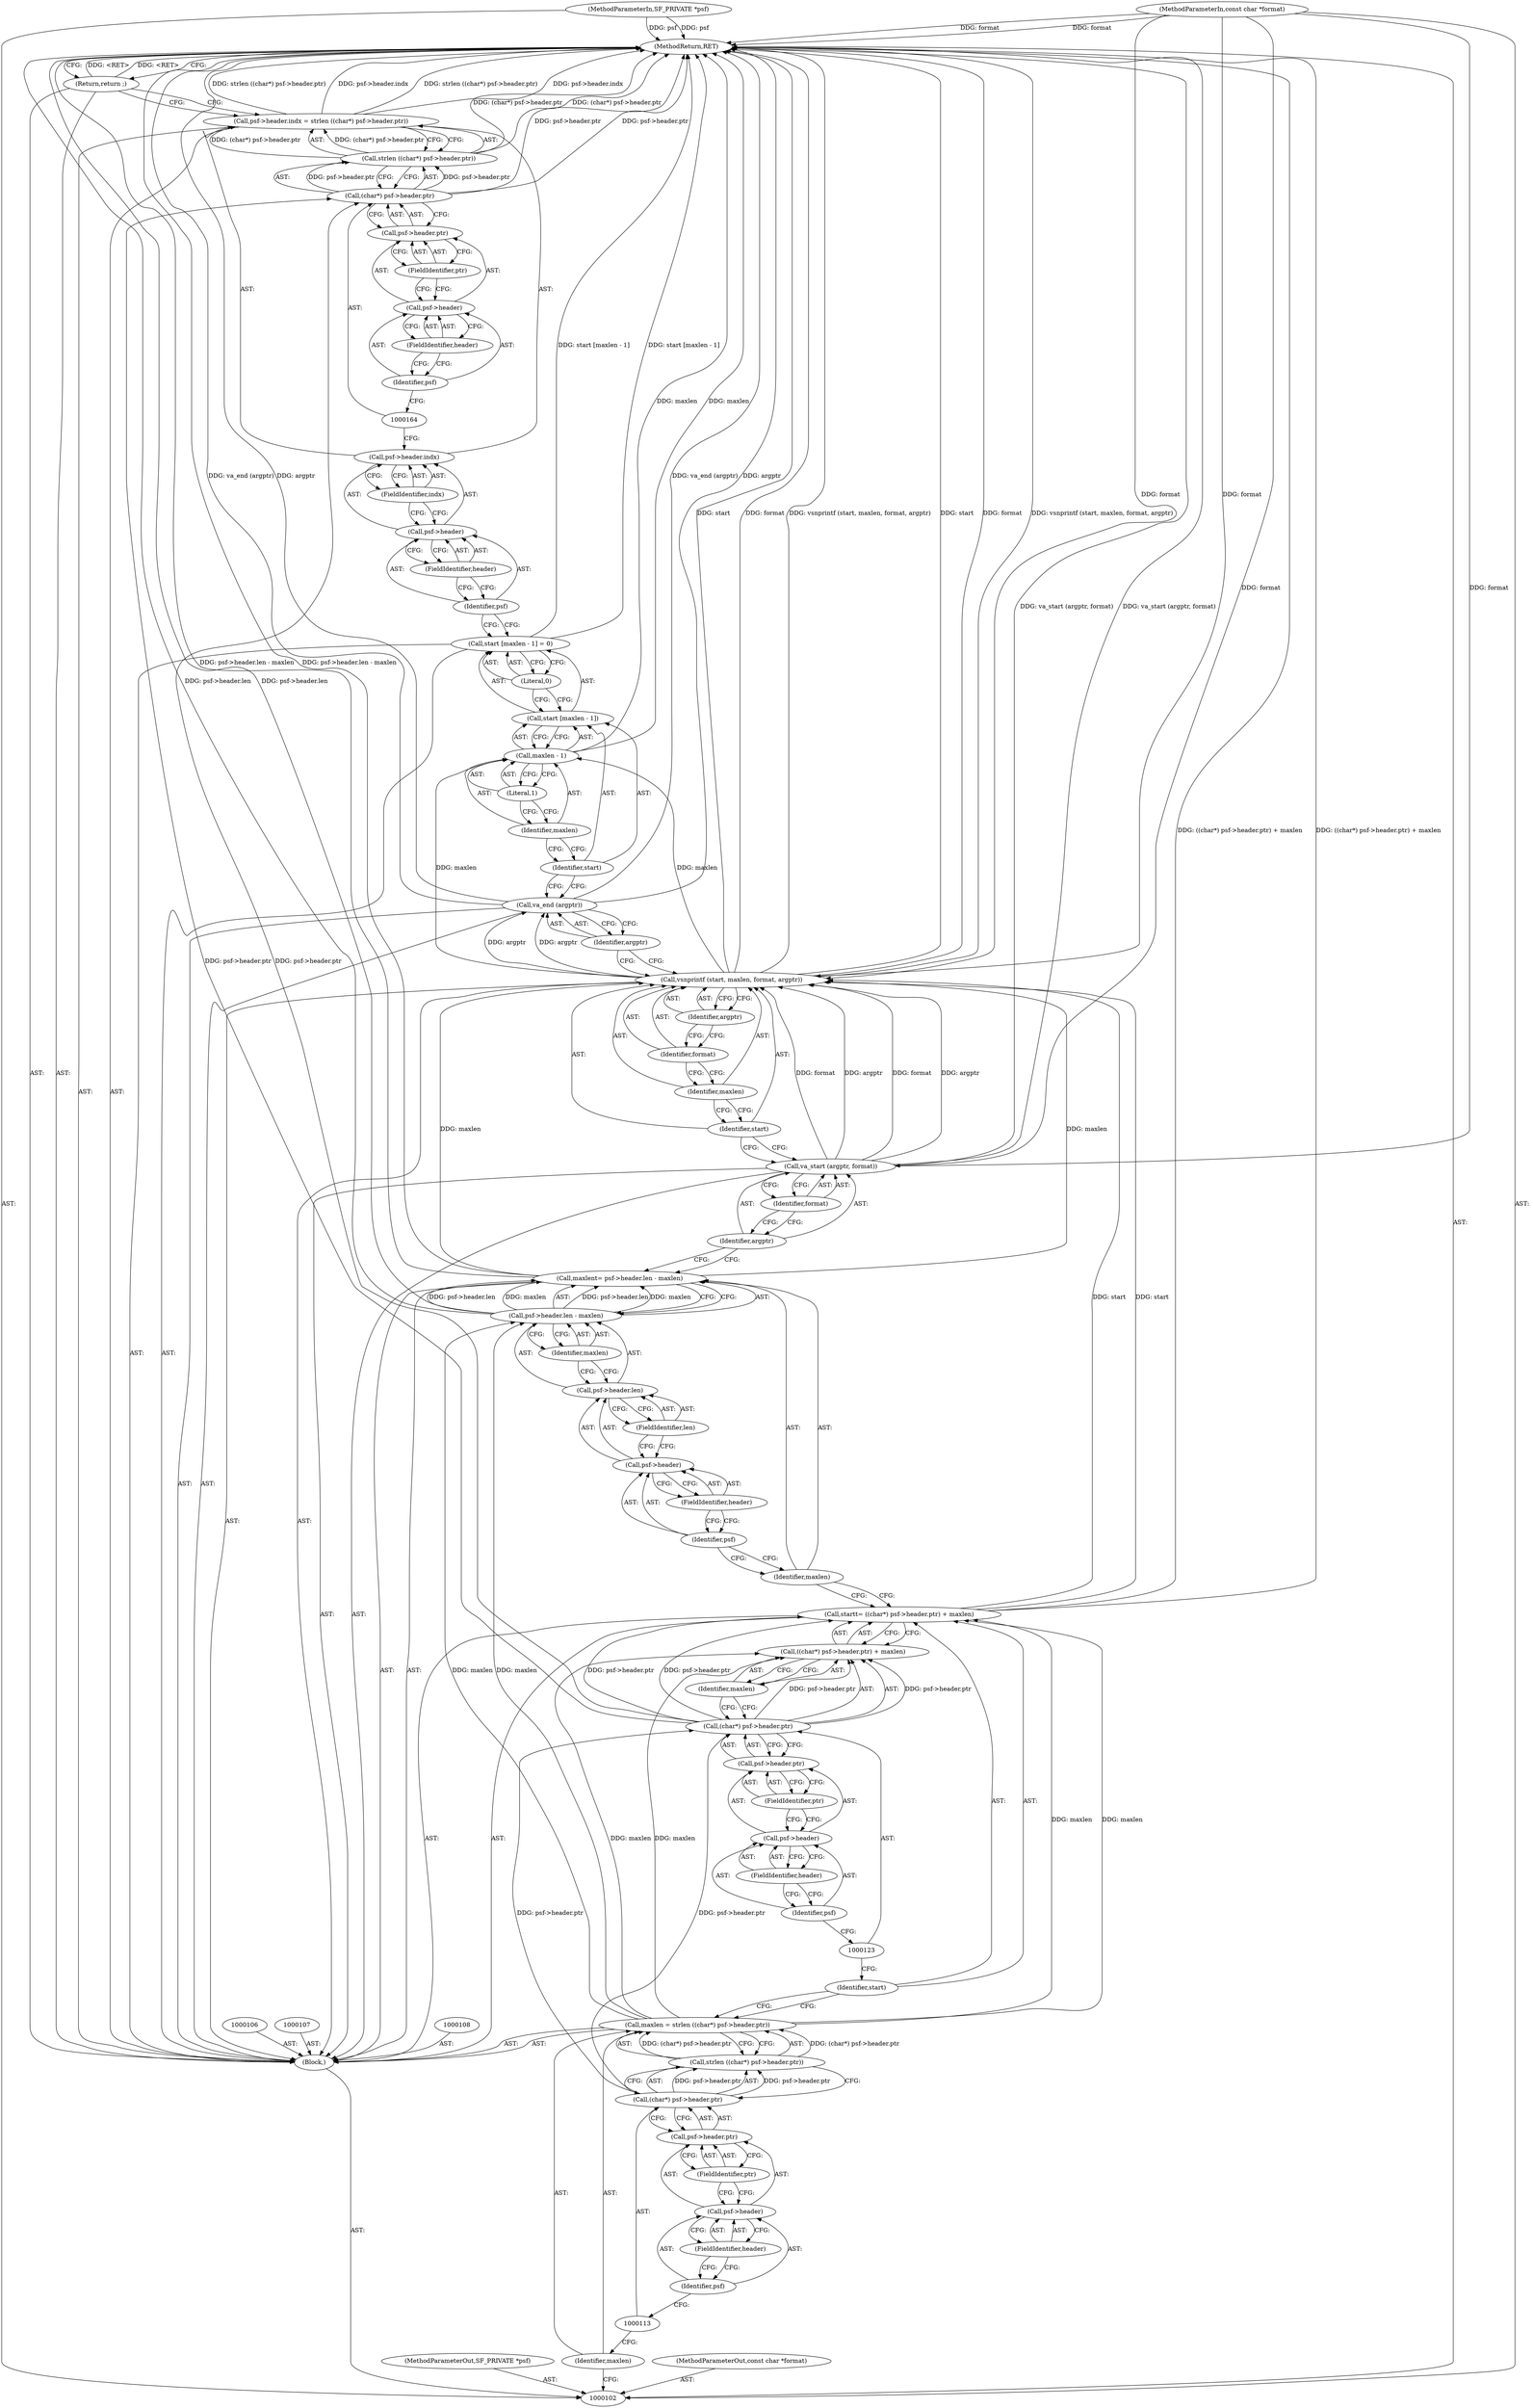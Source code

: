 digraph "0_libsndfile_708e996c87c5fae77b104ccfeb8f6db784c32074_15" {
"1000171" [label="(MethodReturn,RET)"];
"1000103" [label="(MethodParameterIn,SF_PRIVATE *psf)"];
"1000234" [label="(MethodParameterOut,SF_PRIVATE *psf)"];
"1000104" [label="(MethodParameterIn,const char *format)"];
"1000235" [label="(MethodParameterOut,const char *format)"];
"1000140" [label="(Identifier,argptr)"];
"1000139" [label="(Call,va_start (argptr, format))"];
"1000141" [label="(Identifier,format)"];
"1000143" [label="(Identifier,start)"];
"1000142" [label="(Call,vsnprintf (start, maxlen, format, argptr))"];
"1000144" [label="(Identifier,maxlen)"];
"1000145" [label="(Identifier,format)"];
"1000146" [label="(Identifier,argptr)"];
"1000147" [label="(Call,va_end (argptr))"];
"1000148" [label="(Identifier,argptr)"];
"1000154" [label="(Literal,1)"];
"1000149" [label="(Call,start [maxlen - 1] = 0)"];
"1000150" [label="(Call,start [maxlen - 1])"];
"1000151" [label="(Identifier,start)"];
"1000155" [label="(Literal,0)"];
"1000152" [label="(Call,maxlen - 1)"];
"1000153" [label="(Identifier,maxlen)"];
"1000156" [label="(Call,psf->header.indx = strlen ((char*) psf->header.ptr))"];
"1000157" [label="(Call,psf->header.indx)"];
"1000158" [label="(Call,psf->header)"];
"1000159" [label="(Identifier,psf)"];
"1000161" [label="(FieldIdentifier,indx)"];
"1000162" [label="(Call,strlen ((char*) psf->header.ptr))"];
"1000163" [label="(Call,(char*) psf->header.ptr)"];
"1000165" [label="(Call,psf->header.ptr)"];
"1000166" [label="(Call,psf->header)"];
"1000167" [label="(Identifier,psf)"];
"1000168" [label="(FieldIdentifier,header)"];
"1000169" [label="(FieldIdentifier,ptr)"];
"1000160" [label="(FieldIdentifier,header)"];
"1000170" [label="(Return,return ;)"];
"1000105" [label="(Block,)"];
"1000109" [label="(Call,maxlen = strlen ((char*) psf->header.ptr))"];
"1000110" [label="(Identifier,maxlen)"];
"1000111" [label="(Call,strlen ((char*) psf->header.ptr))"];
"1000112" [label="(Call,(char*) psf->header.ptr)"];
"1000114" [label="(Call,psf->header.ptr)"];
"1000115" [label="(Call,psf->header)"];
"1000116" [label="(Identifier,psf)"];
"1000117" [label="(FieldIdentifier,header)"];
"1000118" [label="(FieldIdentifier,ptr)"];
"1000119" [label="(Call,start\t= ((char*) psf->header.ptr) + maxlen)"];
"1000120" [label="(Identifier,start)"];
"1000122" [label="(Call,(char*) psf->header.ptr)"];
"1000124" [label="(Call,psf->header.ptr)"];
"1000125" [label="(Call,psf->header)"];
"1000126" [label="(Identifier,psf)"];
"1000127" [label="(FieldIdentifier,header)"];
"1000128" [label="(FieldIdentifier,ptr)"];
"1000129" [label="(Identifier,maxlen)"];
"1000121" [label="(Call,((char*) psf->header.ptr) + maxlen)"];
"1000130" [label="(Call,maxlen\t= psf->header.len - maxlen)"];
"1000131" [label="(Identifier,maxlen)"];
"1000132" [label="(Call,psf->header.len - maxlen)"];
"1000133" [label="(Call,psf->header.len)"];
"1000134" [label="(Call,psf->header)"];
"1000135" [label="(Identifier,psf)"];
"1000136" [label="(FieldIdentifier,header)"];
"1000137" [label="(FieldIdentifier,len)"];
"1000138" [label="(Identifier,maxlen)"];
"1000171" -> "1000102"  [label="AST: "];
"1000171" -> "1000170"  [label="CFG: "];
"1000170" -> "1000171"  [label="DDG: <RET>"];
"1000142" -> "1000171"  [label="DDG: vsnprintf (start, maxlen, format, argptr)"];
"1000142" -> "1000171"  [label="DDG: start"];
"1000142" -> "1000171"  [label="DDG: format"];
"1000156" -> "1000171"  [label="DDG: psf->header.indx"];
"1000156" -> "1000171"  [label="DDG: strlen ((char*) psf->header.ptr)"];
"1000104" -> "1000171"  [label="DDG: format"];
"1000103" -> "1000171"  [label="DDG: psf"];
"1000119" -> "1000171"  [label="DDG: ((char*) psf->header.ptr) + maxlen"];
"1000152" -> "1000171"  [label="DDG: maxlen"];
"1000132" -> "1000171"  [label="DDG: psf->header.len"];
"1000149" -> "1000171"  [label="DDG: start [maxlen - 1]"];
"1000147" -> "1000171"  [label="DDG: va_end (argptr)"];
"1000147" -> "1000171"  [label="DDG: argptr"];
"1000163" -> "1000171"  [label="DDG: psf->header.ptr"];
"1000130" -> "1000171"  [label="DDG: psf->header.len - maxlen"];
"1000139" -> "1000171"  [label="DDG: va_start (argptr, format)"];
"1000162" -> "1000171"  [label="DDG: (char*) psf->header.ptr"];
"1000103" -> "1000102"  [label="AST: "];
"1000103" -> "1000171"  [label="DDG: psf"];
"1000234" -> "1000102"  [label="AST: "];
"1000104" -> "1000102"  [label="AST: "];
"1000104" -> "1000171"  [label="DDG: format"];
"1000104" -> "1000139"  [label="DDG: format"];
"1000104" -> "1000142"  [label="DDG: format"];
"1000235" -> "1000102"  [label="AST: "];
"1000140" -> "1000139"  [label="AST: "];
"1000140" -> "1000130"  [label="CFG: "];
"1000141" -> "1000140"  [label="CFG: "];
"1000139" -> "1000105"  [label="AST: "];
"1000139" -> "1000141"  [label="CFG: "];
"1000140" -> "1000139"  [label="AST: "];
"1000141" -> "1000139"  [label="AST: "];
"1000143" -> "1000139"  [label="CFG: "];
"1000139" -> "1000171"  [label="DDG: va_start (argptr, format)"];
"1000104" -> "1000139"  [label="DDG: format"];
"1000139" -> "1000142"  [label="DDG: format"];
"1000139" -> "1000142"  [label="DDG: argptr"];
"1000141" -> "1000139"  [label="AST: "];
"1000141" -> "1000140"  [label="CFG: "];
"1000139" -> "1000141"  [label="CFG: "];
"1000143" -> "1000142"  [label="AST: "];
"1000143" -> "1000139"  [label="CFG: "];
"1000144" -> "1000143"  [label="CFG: "];
"1000142" -> "1000105"  [label="AST: "];
"1000142" -> "1000146"  [label="CFG: "];
"1000143" -> "1000142"  [label="AST: "];
"1000144" -> "1000142"  [label="AST: "];
"1000145" -> "1000142"  [label="AST: "];
"1000146" -> "1000142"  [label="AST: "];
"1000148" -> "1000142"  [label="CFG: "];
"1000142" -> "1000171"  [label="DDG: vsnprintf (start, maxlen, format, argptr)"];
"1000142" -> "1000171"  [label="DDG: start"];
"1000142" -> "1000171"  [label="DDG: format"];
"1000119" -> "1000142"  [label="DDG: start"];
"1000130" -> "1000142"  [label="DDG: maxlen"];
"1000139" -> "1000142"  [label="DDG: format"];
"1000139" -> "1000142"  [label="DDG: argptr"];
"1000104" -> "1000142"  [label="DDG: format"];
"1000142" -> "1000147"  [label="DDG: argptr"];
"1000142" -> "1000152"  [label="DDG: maxlen"];
"1000144" -> "1000142"  [label="AST: "];
"1000144" -> "1000143"  [label="CFG: "];
"1000145" -> "1000144"  [label="CFG: "];
"1000145" -> "1000142"  [label="AST: "];
"1000145" -> "1000144"  [label="CFG: "];
"1000146" -> "1000145"  [label="CFG: "];
"1000146" -> "1000142"  [label="AST: "];
"1000146" -> "1000145"  [label="CFG: "];
"1000142" -> "1000146"  [label="CFG: "];
"1000147" -> "1000105"  [label="AST: "];
"1000147" -> "1000148"  [label="CFG: "];
"1000148" -> "1000147"  [label="AST: "];
"1000151" -> "1000147"  [label="CFG: "];
"1000147" -> "1000171"  [label="DDG: va_end (argptr)"];
"1000147" -> "1000171"  [label="DDG: argptr"];
"1000142" -> "1000147"  [label="DDG: argptr"];
"1000148" -> "1000147"  [label="AST: "];
"1000148" -> "1000142"  [label="CFG: "];
"1000147" -> "1000148"  [label="CFG: "];
"1000154" -> "1000152"  [label="AST: "];
"1000154" -> "1000153"  [label="CFG: "];
"1000152" -> "1000154"  [label="CFG: "];
"1000149" -> "1000105"  [label="AST: "];
"1000149" -> "1000155"  [label="CFG: "];
"1000150" -> "1000149"  [label="AST: "];
"1000155" -> "1000149"  [label="AST: "];
"1000159" -> "1000149"  [label="CFG: "];
"1000149" -> "1000171"  [label="DDG: start [maxlen - 1]"];
"1000150" -> "1000149"  [label="AST: "];
"1000150" -> "1000152"  [label="CFG: "];
"1000151" -> "1000150"  [label="AST: "];
"1000152" -> "1000150"  [label="AST: "];
"1000155" -> "1000150"  [label="CFG: "];
"1000151" -> "1000150"  [label="AST: "];
"1000151" -> "1000147"  [label="CFG: "];
"1000153" -> "1000151"  [label="CFG: "];
"1000155" -> "1000149"  [label="AST: "];
"1000155" -> "1000150"  [label="CFG: "];
"1000149" -> "1000155"  [label="CFG: "];
"1000152" -> "1000150"  [label="AST: "];
"1000152" -> "1000154"  [label="CFG: "];
"1000153" -> "1000152"  [label="AST: "];
"1000154" -> "1000152"  [label="AST: "];
"1000150" -> "1000152"  [label="CFG: "];
"1000152" -> "1000171"  [label="DDG: maxlen"];
"1000142" -> "1000152"  [label="DDG: maxlen"];
"1000153" -> "1000152"  [label="AST: "];
"1000153" -> "1000151"  [label="CFG: "];
"1000154" -> "1000153"  [label="CFG: "];
"1000156" -> "1000105"  [label="AST: "];
"1000156" -> "1000162"  [label="CFG: "];
"1000157" -> "1000156"  [label="AST: "];
"1000162" -> "1000156"  [label="AST: "];
"1000170" -> "1000156"  [label="CFG: "];
"1000156" -> "1000171"  [label="DDG: psf->header.indx"];
"1000156" -> "1000171"  [label="DDG: strlen ((char*) psf->header.ptr)"];
"1000162" -> "1000156"  [label="DDG: (char*) psf->header.ptr"];
"1000157" -> "1000156"  [label="AST: "];
"1000157" -> "1000161"  [label="CFG: "];
"1000158" -> "1000157"  [label="AST: "];
"1000161" -> "1000157"  [label="AST: "];
"1000164" -> "1000157"  [label="CFG: "];
"1000158" -> "1000157"  [label="AST: "];
"1000158" -> "1000160"  [label="CFG: "];
"1000159" -> "1000158"  [label="AST: "];
"1000160" -> "1000158"  [label="AST: "];
"1000161" -> "1000158"  [label="CFG: "];
"1000159" -> "1000158"  [label="AST: "];
"1000159" -> "1000149"  [label="CFG: "];
"1000160" -> "1000159"  [label="CFG: "];
"1000161" -> "1000157"  [label="AST: "];
"1000161" -> "1000158"  [label="CFG: "];
"1000157" -> "1000161"  [label="CFG: "];
"1000162" -> "1000156"  [label="AST: "];
"1000162" -> "1000163"  [label="CFG: "];
"1000163" -> "1000162"  [label="AST: "];
"1000156" -> "1000162"  [label="CFG: "];
"1000162" -> "1000171"  [label="DDG: (char*) psf->header.ptr"];
"1000162" -> "1000156"  [label="DDG: (char*) psf->header.ptr"];
"1000163" -> "1000162"  [label="DDG: psf->header.ptr"];
"1000163" -> "1000162"  [label="AST: "];
"1000163" -> "1000165"  [label="CFG: "];
"1000164" -> "1000163"  [label="AST: "];
"1000165" -> "1000163"  [label="AST: "];
"1000162" -> "1000163"  [label="CFG: "];
"1000163" -> "1000171"  [label="DDG: psf->header.ptr"];
"1000163" -> "1000162"  [label="DDG: psf->header.ptr"];
"1000122" -> "1000163"  [label="DDG: psf->header.ptr"];
"1000165" -> "1000163"  [label="AST: "];
"1000165" -> "1000169"  [label="CFG: "];
"1000166" -> "1000165"  [label="AST: "];
"1000169" -> "1000165"  [label="AST: "];
"1000163" -> "1000165"  [label="CFG: "];
"1000166" -> "1000165"  [label="AST: "];
"1000166" -> "1000168"  [label="CFG: "];
"1000167" -> "1000166"  [label="AST: "];
"1000168" -> "1000166"  [label="AST: "];
"1000169" -> "1000166"  [label="CFG: "];
"1000167" -> "1000166"  [label="AST: "];
"1000167" -> "1000164"  [label="CFG: "];
"1000168" -> "1000167"  [label="CFG: "];
"1000168" -> "1000166"  [label="AST: "];
"1000168" -> "1000167"  [label="CFG: "];
"1000166" -> "1000168"  [label="CFG: "];
"1000169" -> "1000165"  [label="AST: "];
"1000169" -> "1000166"  [label="CFG: "];
"1000165" -> "1000169"  [label="CFG: "];
"1000160" -> "1000158"  [label="AST: "];
"1000160" -> "1000159"  [label="CFG: "];
"1000158" -> "1000160"  [label="CFG: "];
"1000170" -> "1000105"  [label="AST: "];
"1000170" -> "1000156"  [label="CFG: "];
"1000171" -> "1000170"  [label="CFG: "];
"1000170" -> "1000171"  [label="DDG: <RET>"];
"1000105" -> "1000102"  [label="AST: "];
"1000106" -> "1000105"  [label="AST: "];
"1000107" -> "1000105"  [label="AST: "];
"1000108" -> "1000105"  [label="AST: "];
"1000109" -> "1000105"  [label="AST: "];
"1000119" -> "1000105"  [label="AST: "];
"1000130" -> "1000105"  [label="AST: "];
"1000139" -> "1000105"  [label="AST: "];
"1000142" -> "1000105"  [label="AST: "];
"1000147" -> "1000105"  [label="AST: "];
"1000149" -> "1000105"  [label="AST: "];
"1000156" -> "1000105"  [label="AST: "];
"1000170" -> "1000105"  [label="AST: "];
"1000109" -> "1000105"  [label="AST: "];
"1000109" -> "1000111"  [label="CFG: "];
"1000110" -> "1000109"  [label="AST: "];
"1000111" -> "1000109"  [label="AST: "];
"1000120" -> "1000109"  [label="CFG: "];
"1000111" -> "1000109"  [label="DDG: (char*) psf->header.ptr"];
"1000109" -> "1000119"  [label="DDG: maxlen"];
"1000109" -> "1000121"  [label="DDG: maxlen"];
"1000109" -> "1000132"  [label="DDG: maxlen"];
"1000110" -> "1000109"  [label="AST: "];
"1000110" -> "1000102"  [label="CFG: "];
"1000113" -> "1000110"  [label="CFG: "];
"1000111" -> "1000109"  [label="AST: "];
"1000111" -> "1000112"  [label="CFG: "];
"1000112" -> "1000111"  [label="AST: "];
"1000109" -> "1000111"  [label="CFG: "];
"1000111" -> "1000109"  [label="DDG: (char*) psf->header.ptr"];
"1000112" -> "1000111"  [label="DDG: psf->header.ptr"];
"1000112" -> "1000111"  [label="AST: "];
"1000112" -> "1000114"  [label="CFG: "];
"1000113" -> "1000112"  [label="AST: "];
"1000114" -> "1000112"  [label="AST: "];
"1000111" -> "1000112"  [label="CFG: "];
"1000112" -> "1000111"  [label="DDG: psf->header.ptr"];
"1000112" -> "1000122"  [label="DDG: psf->header.ptr"];
"1000114" -> "1000112"  [label="AST: "];
"1000114" -> "1000118"  [label="CFG: "];
"1000115" -> "1000114"  [label="AST: "];
"1000118" -> "1000114"  [label="AST: "];
"1000112" -> "1000114"  [label="CFG: "];
"1000115" -> "1000114"  [label="AST: "];
"1000115" -> "1000117"  [label="CFG: "];
"1000116" -> "1000115"  [label="AST: "];
"1000117" -> "1000115"  [label="AST: "];
"1000118" -> "1000115"  [label="CFG: "];
"1000116" -> "1000115"  [label="AST: "];
"1000116" -> "1000113"  [label="CFG: "];
"1000117" -> "1000116"  [label="CFG: "];
"1000117" -> "1000115"  [label="AST: "];
"1000117" -> "1000116"  [label="CFG: "];
"1000115" -> "1000117"  [label="CFG: "];
"1000118" -> "1000114"  [label="AST: "];
"1000118" -> "1000115"  [label="CFG: "];
"1000114" -> "1000118"  [label="CFG: "];
"1000119" -> "1000105"  [label="AST: "];
"1000119" -> "1000121"  [label="CFG: "];
"1000120" -> "1000119"  [label="AST: "];
"1000121" -> "1000119"  [label="AST: "];
"1000131" -> "1000119"  [label="CFG: "];
"1000119" -> "1000171"  [label="DDG: ((char*) psf->header.ptr) + maxlen"];
"1000122" -> "1000119"  [label="DDG: psf->header.ptr"];
"1000109" -> "1000119"  [label="DDG: maxlen"];
"1000119" -> "1000142"  [label="DDG: start"];
"1000120" -> "1000119"  [label="AST: "];
"1000120" -> "1000109"  [label="CFG: "];
"1000123" -> "1000120"  [label="CFG: "];
"1000122" -> "1000121"  [label="AST: "];
"1000122" -> "1000124"  [label="CFG: "];
"1000123" -> "1000122"  [label="AST: "];
"1000124" -> "1000122"  [label="AST: "];
"1000129" -> "1000122"  [label="CFG: "];
"1000122" -> "1000119"  [label="DDG: psf->header.ptr"];
"1000122" -> "1000121"  [label="DDG: psf->header.ptr"];
"1000112" -> "1000122"  [label="DDG: psf->header.ptr"];
"1000122" -> "1000163"  [label="DDG: psf->header.ptr"];
"1000124" -> "1000122"  [label="AST: "];
"1000124" -> "1000128"  [label="CFG: "];
"1000125" -> "1000124"  [label="AST: "];
"1000128" -> "1000124"  [label="AST: "];
"1000122" -> "1000124"  [label="CFG: "];
"1000125" -> "1000124"  [label="AST: "];
"1000125" -> "1000127"  [label="CFG: "];
"1000126" -> "1000125"  [label="AST: "];
"1000127" -> "1000125"  [label="AST: "];
"1000128" -> "1000125"  [label="CFG: "];
"1000126" -> "1000125"  [label="AST: "];
"1000126" -> "1000123"  [label="CFG: "];
"1000127" -> "1000126"  [label="CFG: "];
"1000127" -> "1000125"  [label="AST: "];
"1000127" -> "1000126"  [label="CFG: "];
"1000125" -> "1000127"  [label="CFG: "];
"1000128" -> "1000124"  [label="AST: "];
"1000128" -> "1000125"  [label="CFG: "];
"1000124" -> "1000128"  [label="CFG: "];
"1000129" -> "1000121"  [label="AST: "];
"1000129" -> "1000122"  [label="CFG: "];
"1000121" -> "1000129"  [label="CFG: "];
"1000121" -> "1000119"  [label="AST: "];
"1000121" -> "1000129"  [label="CFG: "];
"1000122" -> "1000121"  [label="AST: "];
"1000129" -> "1000121"  [label="AST: "];
"1000119" -> "1000121"  [label="CFG: "];
"1000122" -> "1000121"  [label="DDG: psf->header.ptr"];
"1000109" -> "1000121"  [label="DDG: maxlen"];
"1000130" -> "1000105"  [label="AST: "];
"1000130" -> "1000132"  [label="CFG: "];
"1000131" -> "1000130"  [label="AST: "];
"1000132" -> "1000130"  [label="AST: "];
"1000140" -> "1000130"  [label="CFG: "];
"1000130" -> "1000171"  [label="DDG: psf->header.len - maxlen"];
"1000132" -> "1000130"  [label="DDG: psf->header.len"];
"1000132" -> "1000130"  [label="DDG: maxlen"];
"1000130" -> "1000142"  [label="DDG: maxlen"];
"1000131" -> "1000130"  [label="AST: "];
"1000131" -> "1000119"  [label="CFG: "];
"1000135" -> "1000131"  [label="CFG: "];
"1000132" -> "1000130"  [label="AST: "];
"1000132" -> "1000138"  [label="CFG: "];
"1000133" -> "1000132"  [label="AST: "];
"1000138" -> "1000132"  [label="AST: "];
"1000130" -> "1000132"  [label="CFG: "];
"1000132" -> "1000171"  [label="DDG: psf->header.len"];
"1000132" -> "1000130"  [label="DDG: psf->header.len"];
"1000132" -> "1000130"  [label="DDG: maxlen"];
"1000109" -> "1000132"  [label="DDG: maxlen"];
"1000133" -> "1000132"  [label="AST: "];
"1000133" -> "1000137"  [label="CFG: "];
"1000134" -> "1000133"  [label="AST: "];
"1000137" -> "1000133"  [label="AST: "];
"1000138" -> "1000133"  [label="CFG: "];
"1000134" -> "1000133"  [label="AST: "];
"1000134" -> "1000136"  [label="CFG: "];
"1000135" -> "1000134"  [label="AST: "];
"1000136" -> "1000134"  [label="AST: "];
"1000137" -> "1000134"  [label="CFG: "];
"1000135" -> "1000134"  [label="AST: "];
"1000135" -> "1000131"  [label="CFG: "];
"1000136" -> "1000135"  [label="CFG: "];
"1000136" -> "1000134"  [label="AST: "];
"1000136" -> "1000135"  [label="CFG: "];
"1000134" -> "1000136"  [label="CFG: "];
"1000137" -> "1000133"  [label="AST: "];
"1000137" -> "1000134"  [label="CFG: "];
"1000133" -> "1000137"  [label="CFG: "];
"1000138" -> "1000132"  [label="AST: "];
"1000138" -> "1000133"  [label="CFG: "];
"1000132" -> "1000138"  [label="CFG: "];
}
